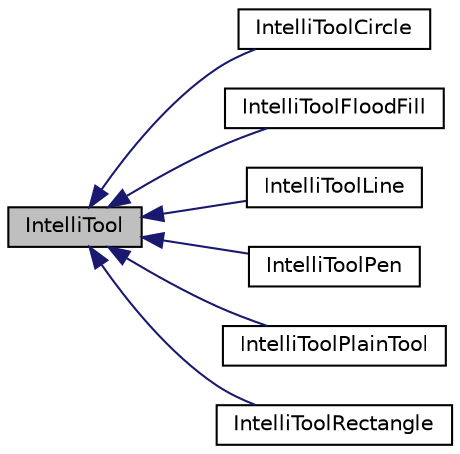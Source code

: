 digraph "IntelliTool"
{
 // LATEX_PDF_SIZE
  edge [fontname="Helvetica",fontsize="10",labelfontname="Helvetica",labelfontsize="10"];
  node [fontname="Helvetica",fontsize="10",shape=record];
  rankdir="LR";
  Node1 [label="IntelliTool",height=0.2,width=0.4,color="black", fillcolor="grey75", style="filled", fontcolor="black",tooltip="An abstract class that manages the basic events, like mouse clicks or scrolls events."];
  Node1 -> Node2 [dir="back",color="midnightblue",fontsize="10",style="solid",fontname="Helvetica"];
  Node2 [label="IntelliToolCircle",height=0.2,width=0.4,color="black", fillcolor="white", style="filled",URL="$class_intelli_tool_circle.html",tooltip=" "];
  Node1 -> Node3 [dir="back",color="midnightblue",fontsize="10",style="solid",fontname="Helvetica"];
  Node3 [label="IntelliToolFloodFill",height=0.2,width=0.4,color="black", fillcolor="white", style="filled",URL="$class_intelli_tool_flood_fill.html",tooltip=" "];
  Node1 -> Node4 [dir="back",color="midnightblue",fontsize="10",style="solid",fontname="Helvetica"];
  Node4 [label="IntelliToolLine",height=0.2,width=0.4,color="black", fillcolor="white", style="filled",URL="$class_intelli_tool_line.html",tooltip=" "];
  Node1 -> Node5 [dir="back",color="midnightblue",fontsize="10",style="solid",fontname="Helvetica"];
  Node5 [label="IntelliToolPen",height=0.2,width=0.4,color="black", fillcolor="white", style="filled",URL="$class_intelli_tool_pen.html",tooltip=" "];
  Node1 -> Node6 [dir="back",color="midnightblue",fontsize="10",style="solid",fontname="Helvetica"];
  Node6 [label="IntelliToolPlainTool",height=0.2,width=0.4,color="black", fillcolor="white", style="filled",URL="$class_intelli_tool_plain_tool.html",tooltip=" "];
  Node1 -> Node7 [dir="back",color="midnightblue",fontsize="10",style="solid",fontname="Helvetica"];
  Node7 [label="IntelliToolRectangle",height=0.2,width=0.4,color="black", fillcolor="white", style="filled",URL="$class_intelli_tool_rectangle.html",tooltip=" "];
}
